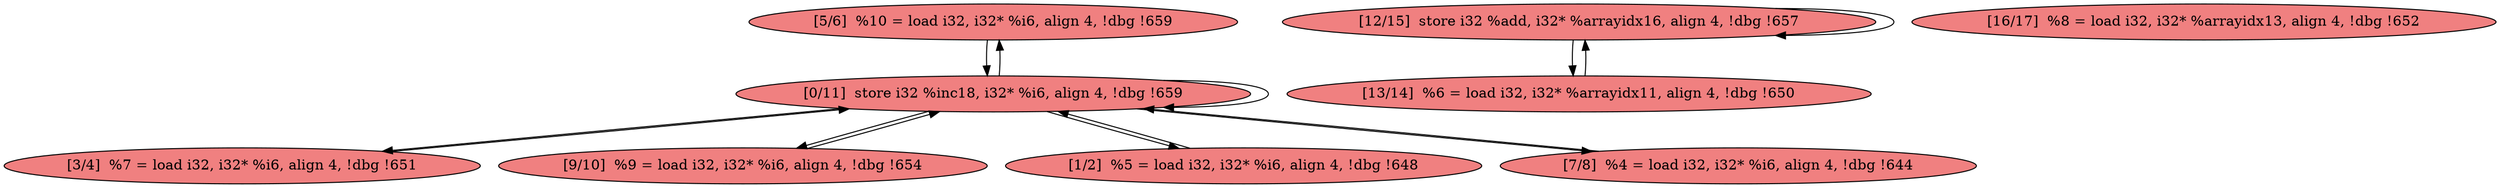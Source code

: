 
digraph G {


node128 [fillcolor=lightcoral,label="[5/6]  %10 = load i32, i32* %i6, align 4, !dbg !659",shape=ellipse,style=filled ]
node127 [fillcolor=lightcoral,label="[3/4]  %7 = load i32, i32* %i6, align 4, !dbg !651",shape=ellipse,style=filled ]
node129 [fillcolor=lightcoral,label="[9/10]  %9 = load i32, i32* %i6, align 4, !dbg !654",shape=ellipse,style=filled ]
node122 [fillcolor=lightcoral,label="[12/15]  store i32 %add, i32* %arrayidx16, align 4, !dbg !657",shape=ellipse,style=filled ]
node123 [fillcolor=lightcoral,label="[1/2]  %5 = load i32, i32* %i6, align 4, !dbg !648",shape=ellipse,style=filled ]
node121 [fillcolor=lightcoral,label="[0/11]  store i32 %inc18, i32* %i6, align 4, !dbg !659",shape=ellipse,style=filled ]
node124 [fillcolor=lightcoral,label="[7/8]  %4 = load i32, i32* %i6, align 4, !dbg !644",shape=ellipse,style=filled ]
node125 [fillcolor=lightcoral,label="[16/17]  %8 = load i32, i32* %arrayidx13, align 4, !dbg !652",shape=ellipse,style=filled ]
node126 [fillcolor=lightcoral,label="[13/14]  %6 = load i32, i32* %arrayidx11, align 4, !dbg !650",shape=ellipse,style=filled ]

node128->node121 [ ]
node121->node127 [ ]
node121->node123 [ ]
node127->node121 [ ]
node122->node126 [ ]
node121->node129 [ ]
node123->node121 [ ]
node121->node121 [ ]
node121->node128 [ ]
node129->node121 [ ]
node122->node122 [ ]
node126->node122 [ ]
node121->node124 [ ]
node124->node121 [ ]


}
